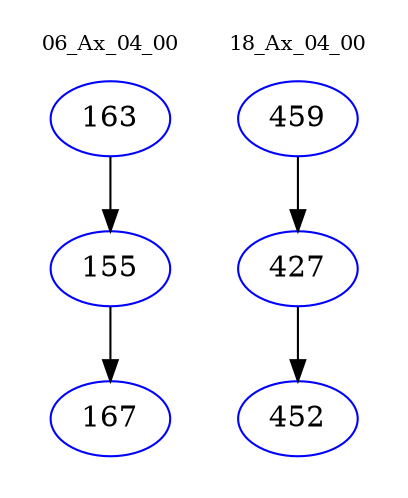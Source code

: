 digraph{
subgraph cluster_0 {
color = white
label = "06_Ax_04_00";
fontsize=10;
T0_163 [label="163", color="blue"]
T0_163 -> T0_155 [color="black"]
T0_155 [label="155", color="blue"]
T0_155 -> T0_167 [color="black"]
T0_167 [label="167", color="blue"]
}
subgraph cluster_1 {
color = white
label = "18_Ax_04_00";
fontsize=10;
T1_459 [label="459", color="blue"]
T1_459 -> T1_427 [color="black"]
T1_427 [label="427", color="blue"]
T1_427 -> T1_452 [color="black"]
T1_452 [label="452", color="blue"]
}
}
